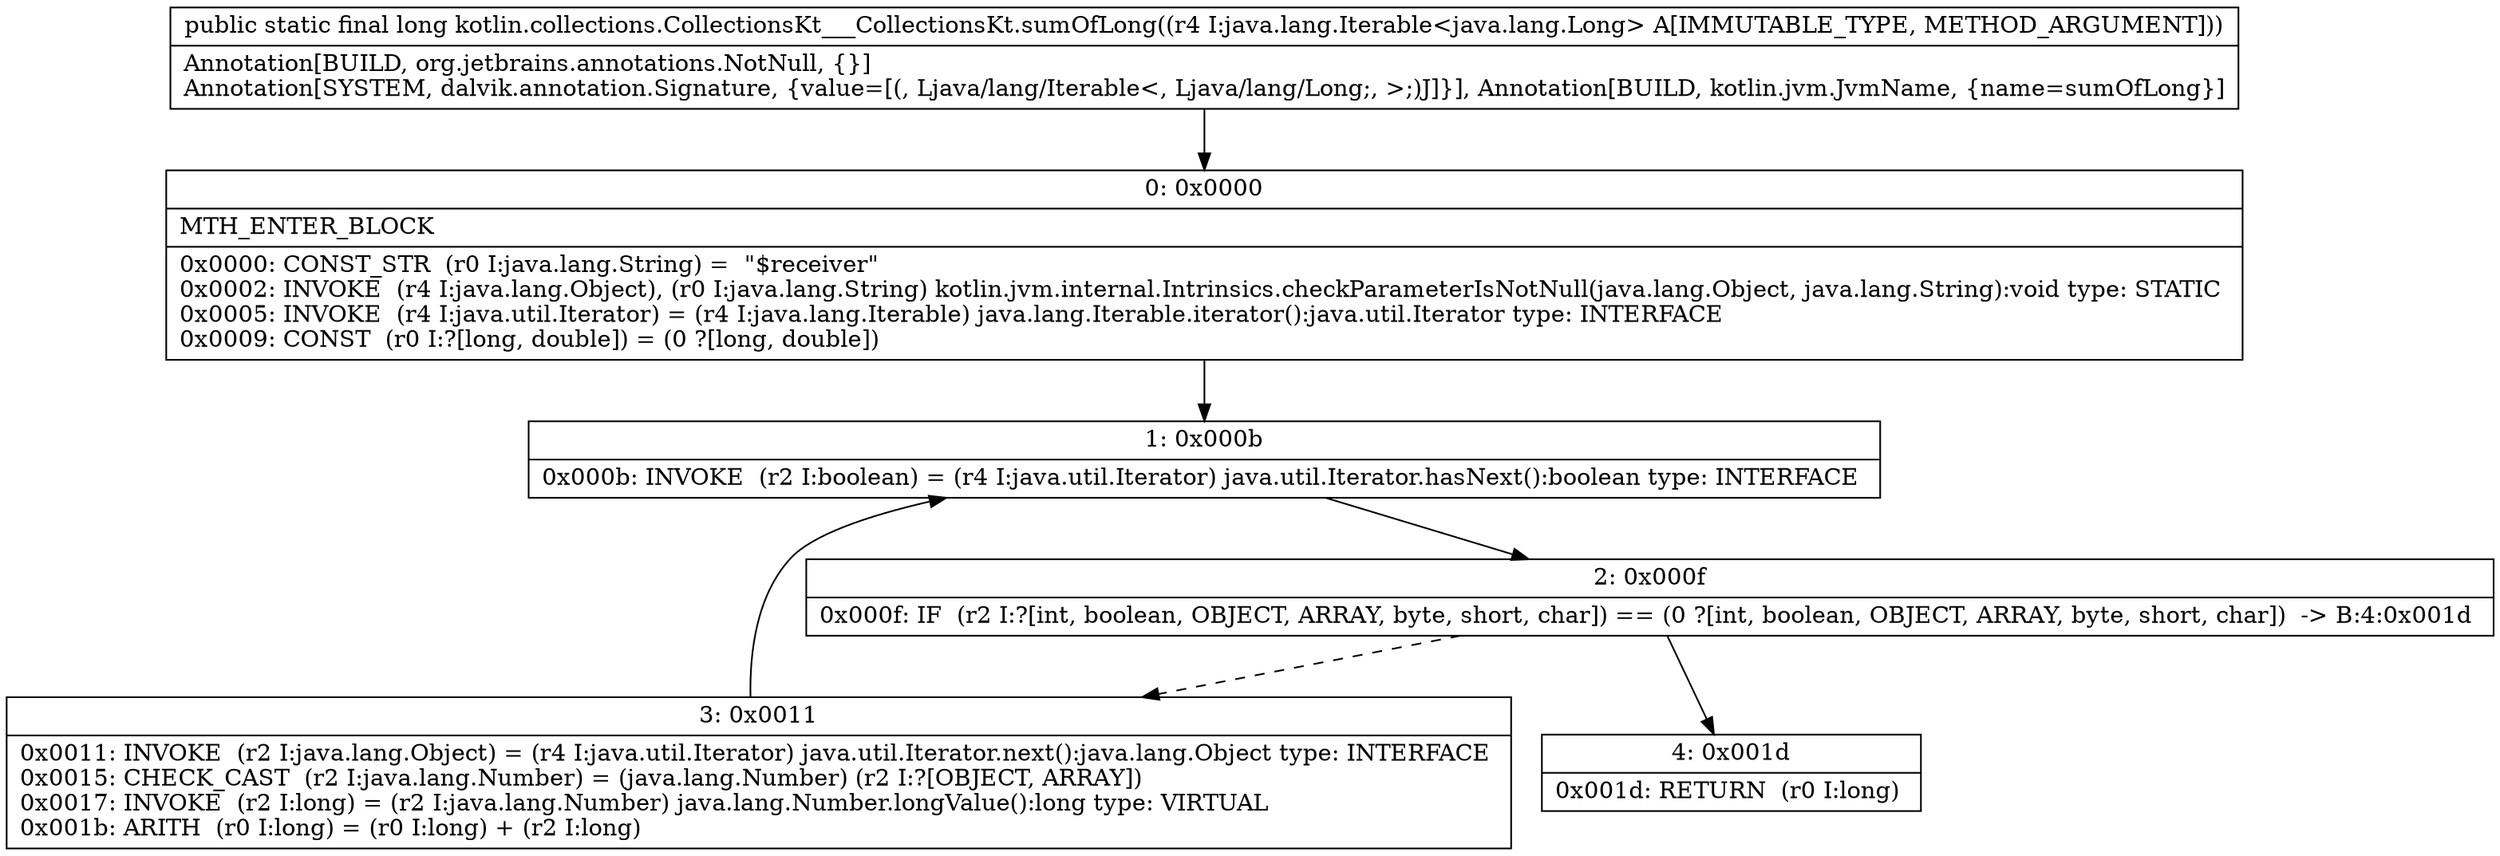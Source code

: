 digraph "CFG forkotlin.collections.CollectionsKt___CollectionsKt.sumOfLong(Ljava\/lang\/Iterable;)J" {
Node_0 [shape=record,label="{0\:\ 0x0000|MTH_ENTER_BLOCK\l|0x0000: CONST_STR  (r0 I:java.lang.String) =  \"$receiver\" \l0x0002: INVOKE  (r4 I:java.lang.Object), (r0 I:java.lang.String) kotlin.jvm.internal.Intrinsics.checkParameterIsNotNull(java.lang.Object, java.lang.String):void type: STATIC \l0x0005: INVOKE  (r4 I:java.util.Iterator) = (r4 I:java.lang.Iterable) java.lang.Iterable.iterator():java.util.Iterator type: INTERFACE \l0x0009: CONST  (r0 I:?[long, double]) = (0 ?[long, double]) \l}"];
Node_1 [shape=record,label="{1\:\ 0x000b|0x000b: INVOKE  (r2 I:boolean) = (r4 I:java.util.Iterator) java.util.Iterator.hasNext():boolean type: INTERFACE \l}"];
Node_2 [shape=record,label="{2\:\ 0x000f|0x000f: IF  (r2 I:?[int, boolean, OBJECT, ARRAY, byte, short, char]) == (0 ?[int, boolean, OBJECT, ARRAY, byte, short, char])  \-\> B:4:0x001d \l}"];
Node_3 [shape=record,label="{3\:\ 0x0011|0x0011: INVOKE  (r2 I:java.lang.Object) = (r4 I:java.util.Iterator) java.util.Iterator.next():java.lang.Object type: INTERFACE \l0x0015: CHECK_CAST  (r2 I:java.lang.Number) = (java.lang.Number) (r2 I:?[OBJECT, ARRAY]) \l0x0017: INVOKE  (r2 I:long) = (r2 I:java.lang.Number) java.lang.Number.longValue():long type: VIRTUAL \l0x001b: ARITH  (r0 I:long) = (r0 I:long) + (r2 I:long) \l}"];
Node_4 [shape=record,label="{4\:\ 0x001d|0x001d: RETURN  (r0 I:long) \l}"];
MethodNode[shape=record,label="{public static final long kotlin.collections.CollectionsKt___CollectionsKt.sumOfLong((r4 I:java.lang.Iterable\<java.lang.Long\> A[IMMUTABLE_TYPE, METHOD_ARGUMENT]))  | Annotation[BUILD, org.jetbrains.annotations.NotNull, \{\}]\lAnnotation[SYSTEM, dalvik.annotation.Signature, \{value=[(, Ljava\/lang\/Iterable\<, Ljava\/lang\/Long;, \>;)J]\}], Annotation[BUILD, kotlin.jvm.JvmName, \{name=sumOfLong\}]\l}"];
MethodNode -> Node_0;
Node_0 -> Node_1;
Node_1 -> Node_2;
Node_2 -> Node_3[style=dashed];
Node_2 -> Node_4;
Node_3 -> Node_1;
}

